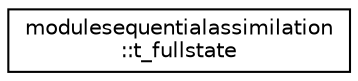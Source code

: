 digraph "Graphical Class Hierarchy"
{
 // LATEX_PDF_SIZE
  edge [fontname="Helvetica",fontsize="10",labelfontname="Helvetica",labelfontsize="10"];
  node [fontname="Helvetica",fontsize="10",shape=record];
  rankdir="LR";
  Node0 [label="modulesequentialassimilation\l::t_fullstate",height=0.2,width=0.4,color="black", fillcolor="white", style="filled",URL="$structmodulesequentialassimilation_1_1t__fullstate.html",tooltip=" "];
}
